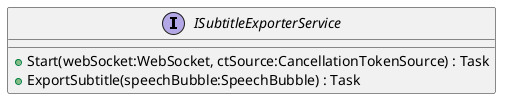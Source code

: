 @startuml
interface ISubtitleExporterService {
    + Start(webSocket:WebSocket, ctSource:CancellationTokenSource) : Task
    + ExportSubtitle(speechBubble:SpeechBubble) : Task
}
@enduml
